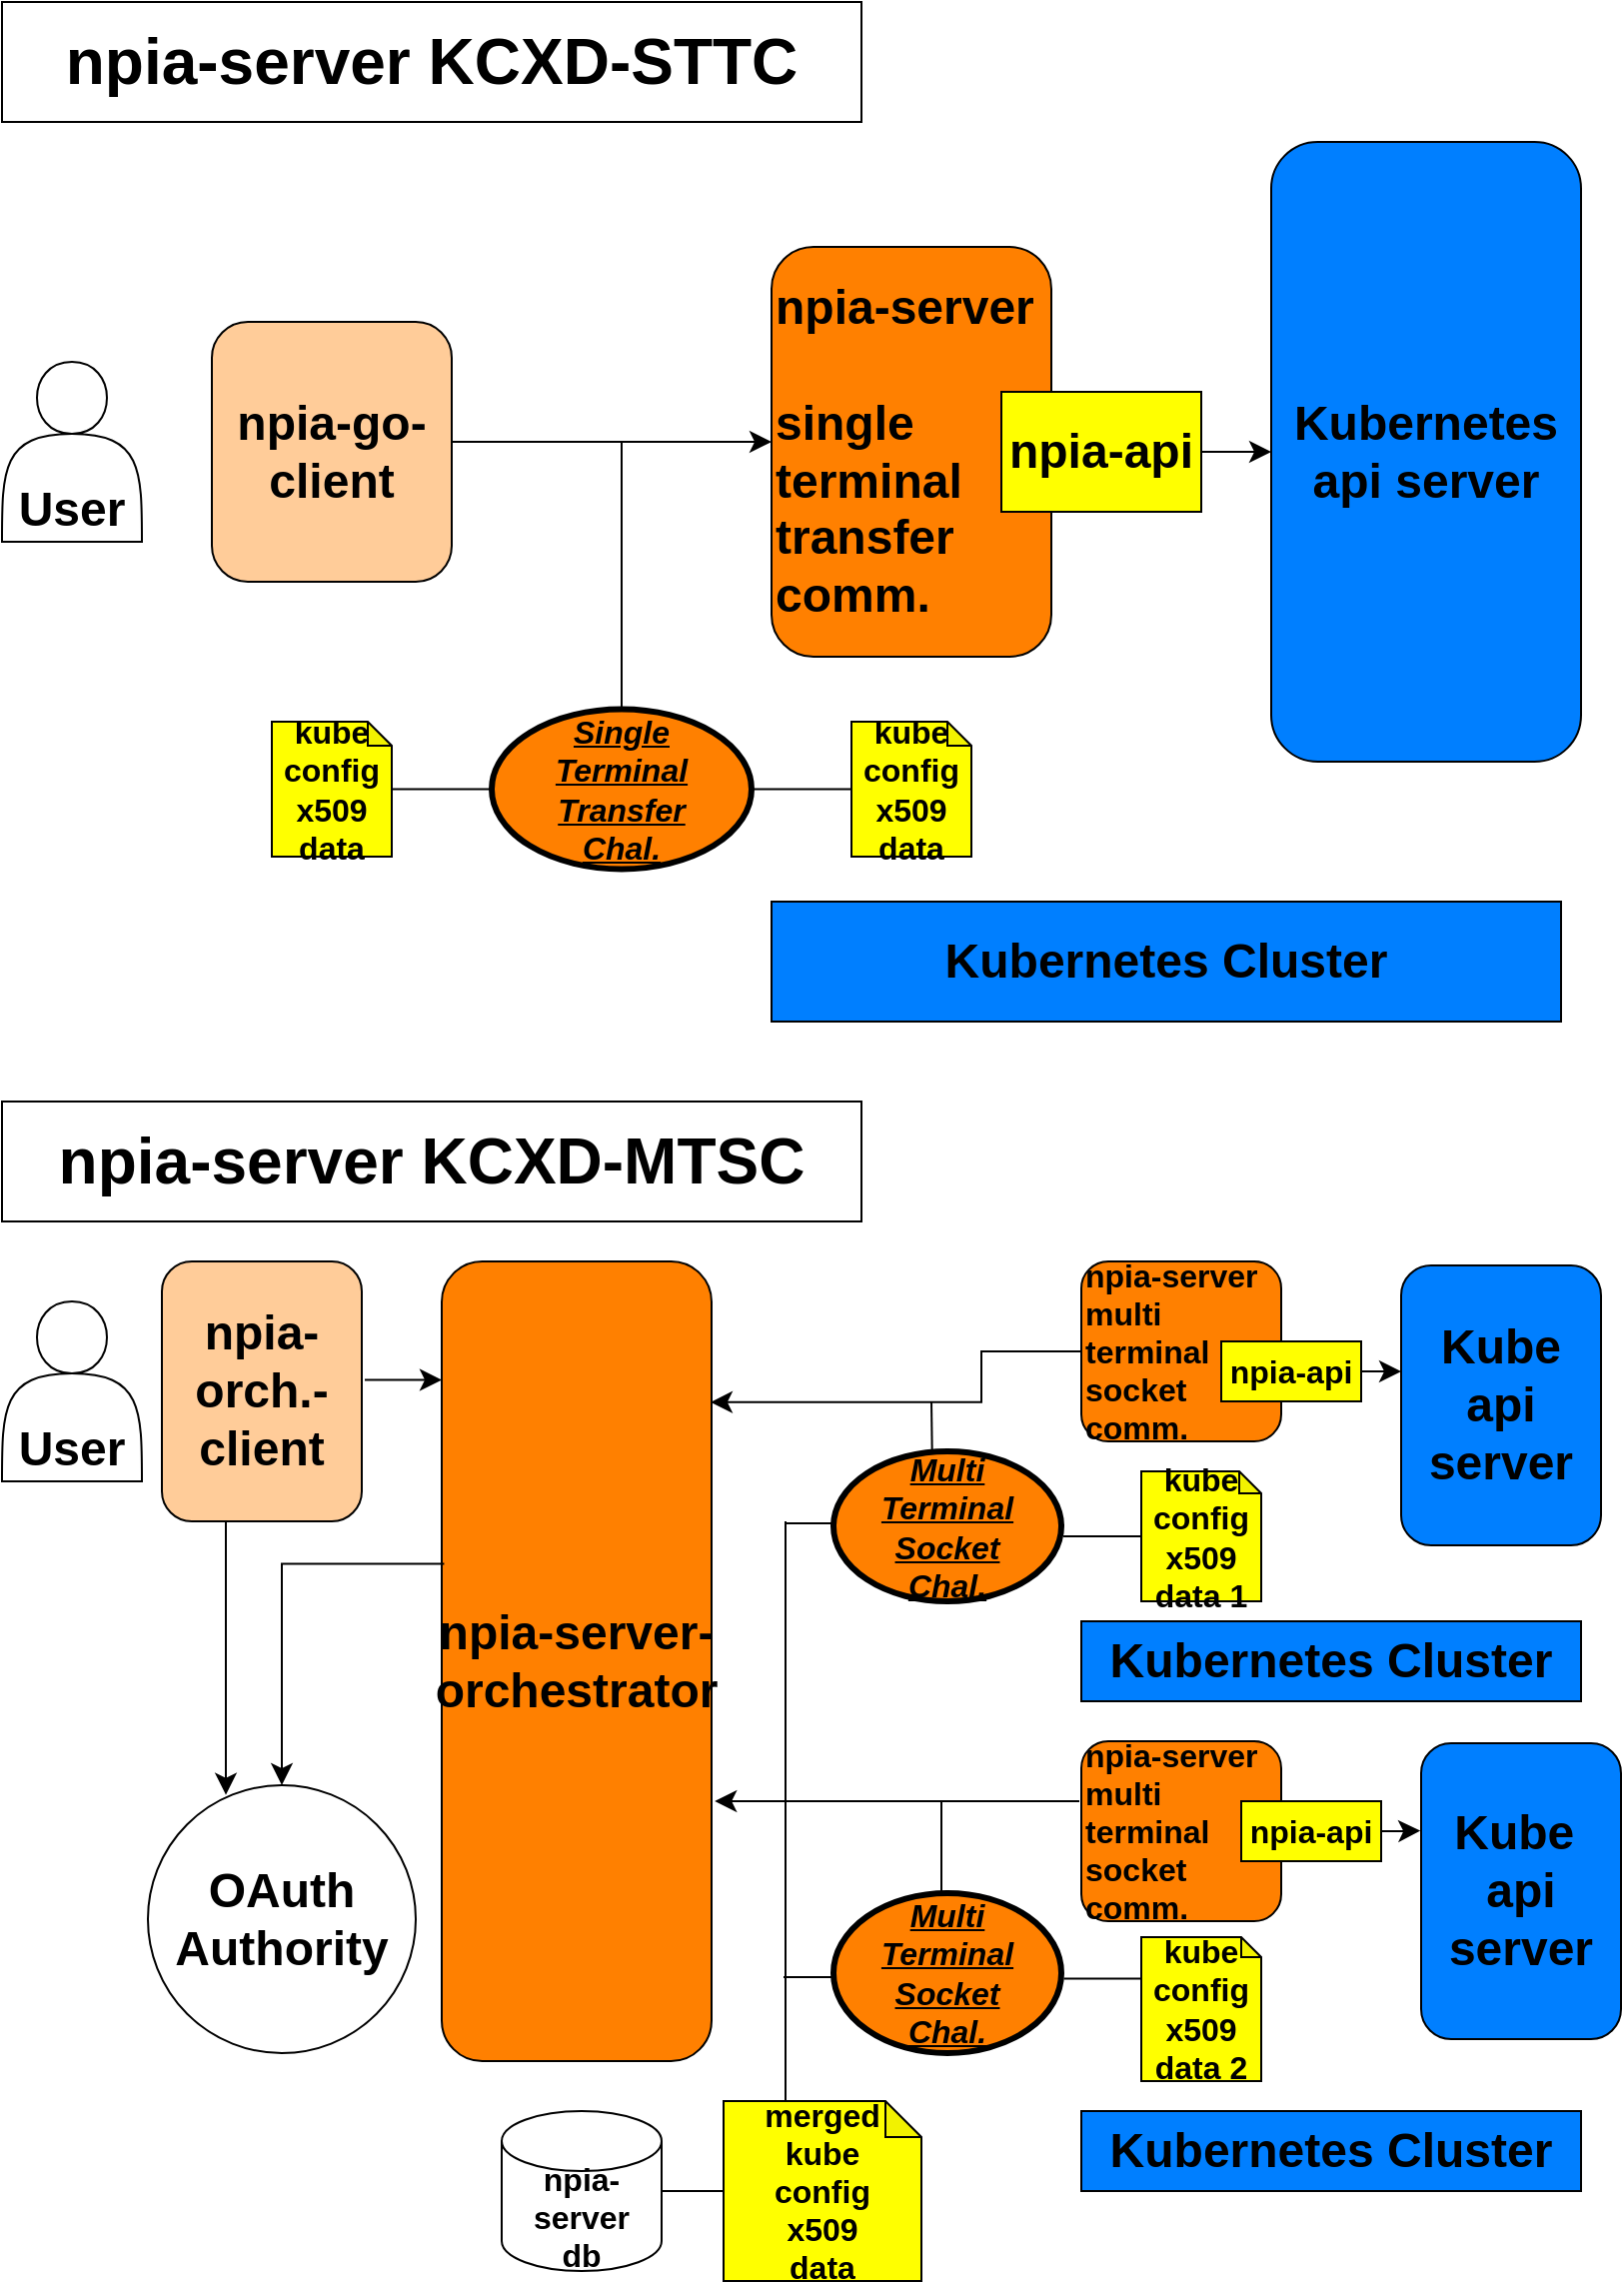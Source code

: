 <mxfile version="21.6.5" type="device">
  <diagram name="페이지-1" id="0b34LrqIym16WMbHvWpZ">
    <mxGraphModel dx="638" dy="895" grid="1" gridSize="10" guides="1" tooltips="1" connect="1" arrows="1" fold="1" page="1" pageScale="1" pageWidth="827" pageHeight="1169" math="0" shadow="0">
      <root>
        <mxCell id="0" />
        <mxCell id="1" parent="0" />
        <mxCell id="sxcvnOyQPPzPX0grKyA3-1" value="npia-server KCXD-STTC" style="rounded=0;whiteSpace=wrap;html=1;fontStyle=1;fontSize=32;" parent="1" vertex="1">
          <mxGeometry x="840" y="10" width="430" height="60" as="geometry" />
        </mxCell>
        <mxCell id="sxcvnOyQPPzPX0grKyA3-3" value="&lt;br&gt;&lt;br&gt;User" style="shape=actor;whiteSpace=wrap;html=1;fontStyle=1;fontSize=24;" parent="1" vertex="1">
          <mxGeometry x="840" y="190" width="70" height="90" as="geometry" />
        </mxCell>
        <mxCell id="sxcvnOyQPPzPX0grKyA3-4" value="npia-go-client" style="rounded=1;whiteSpace=wrap;html=1;fontStyle=1;fontSize=24;fillColor=#FFCC99;" parent="1" vertex="1">
          <mxGeometry x="945" y="170" width="120" height="130" as="geometry" />
        </mxCell>
        <mxCell id="sxcvnOyQPPzPX0grKyA3-5" value="npia-server&lt;br&gt;&lt;br&gt;single terminal&lt;br&gt;transfer&lt;br&gt;comm." style="rounded=1;whiteSpace=wrap;html=1;fontSize=24;fontStyle=1;align=left;verticalAlign=middle;fillColor=#FF8000;" parent="1" vertex="1">
          <mxGeometry x="1225" y="132.5" width="140" height="205" as="geometry" />
        </mxCell>
        <mxCell id="sxcvnOyQPPzPX0grKyA3-6" value="kube&lt;br&gt;config&lt;br&gt;x509&lt;br&gt;data" style="shape=note;whiteSpace=wrap;html=1;backgroundOutline=1;darkOpacity=0.05;size=12;fontStyle=1;fontSize=16;fillColor=#FFFF00;" parent="1" vertex="1">
          <mxGeometry x="975" y="370" width="60" height="67.5" as="geometry" />
        </mxCell>
        <mxCell id="sxcvnOyQPPzPX0grKyA3-8" value="kube&lt;br&gt;config&lt;br&gt;x509&lt;br&gt;data" style="shape=note;whiteSpace=wrap;html=1;backgroundOutline=1;darkOpacity=0.05;size=12;fontStyle=1;fontSize=16;fillColor=#FFFF00;" parent="1" vertex="1">
          <mxGeometry x="1265" y="370" width="60" height="67.5" as="geometry" />
        </mxCell>
        <mxCell id="sxcvnOyQPPzPX0grKyA3-9" value="Kubernetes Cluster" style="rounded=0;whiteSpace=wrap;html=1;fontStyle=1;fontSize=24;fillColor=#007FFF;" parent="1" vertex="1">
          <mxGeometry x="1225" y="460" width="395" height="60" as="geometry" />
        </mxCell>
        <mxCell id="sxcvnOyQPPzPX0grKyA3-10" value="Kubernetes&lt;br&gt;api server" style="rounded=1;whiteSpace=wrap;html=1;fontStyle=1;fontSize=24;fillColor=#007FFF;" parent="1" vertex="1">
          <mxGeometry x="1475" y="80" width="155" height="310" as="geometry" />
        </mxCell>
        <mxCell id="sxcvnOyQPPzPX0grKyA3-11" value="npia-api" style="rounded=0;whiteSpace=wrap;html=1;fontStyle=1;fontSize=24;fillColor=#FFFF00;" parent="1" vertex="1">
          <mxGeometry x="1340" y="205" width="100" height="60" as="geometry" />
        </mxCell>
        <mxCell id="sxcvnOyQPPzPX0grKyA3-12" value="" style="edgeStyle=segmentEdgeStyle;endArrow=classic;html=1;curved=0;rounded=0;endSize=8;startSize=8;" parent="1" edge="1">
          <mxGeometry width="50" height="50" relative="1" as="geometry">
            <mxPoint x="1065" y="230" as="sourcePoint" />
            <mxPoint x="1225" y="230" as="targetPoint" />
          </mxGeometry>
        </mxCell>
        <mxCell id="sxcvnOyQPPzPX0grKyA3-13" value="" style="edgeStyle=segmentEdgeStyle;endArrow=classic;html=1;curved=0;rounded=0;endSize=8;startSize=8;exitX=1;exitY=0.5;exitDx=0;exitDy=0;entryX=0;entryY=0.5;entryDx=0;entryDy=0;" parent="1" source="sxcvnOyQPPzPX0grKyA3-11" target="sxcvnOyQPPzPX0grKyA3-10" edge="1">
          <mxGeometry width="50" height="50" relative="1" as="geometry">
            <mxPoint x="1115" y="50" as="sourcePoint" />
            <mxPoint x="1165" as="targetPoint" />
          </mxGeometry>
        </mxCell>
        <mxCell id="sxcvnOyQPPzPX0grKyA3-14" value="&lt;br&gt;&lt;br&gt;User" style="shape=actor;whiteSpace=wrap;html=1;fontStyle=1;fontSize=24;" parent="1" vertex="1">
          <mxGeometry x="840" y="660" width="70" height="90" as="geometry" />
        </mxCell>
        <mxCell id="sxcvnOyQPPzPX0grKyA3-15" value="npia-orch.-client" style="rounded=1;whiteSpace=wrap;html=1;fontStyle=1;fontSize=24;fillColor=#FFCC99;" parent="1" vertex="1">
          <mxGeometry x="920" y="640" width="100" height="130" as="geometry" />
        </mxCell>
        <mxCell id="sxcvnOyQPPzPX0grKyA3-16" value="npia-server-&lt;br&gt;orchestrator" style="rounded=1;whiteSpace=wrap;html=1;fontStyle=1;fontSize=24;fillColor=#FF8000;" parent="1" vertex="1">
          <mxGeometry x="1060" y="640" width="135" height="400" as="geometry" />
        </mxCell>
        <mxCell id="sxcvnOyQPPzPX0grKyA3-17" value="npia-server KCXD-MTSC" style="rounded=0;whiteSpace=wrap;html=1;fontStyle=1;fontSize=32;" parent="1" vertex="1">
          <mxGeometry x="840" y="560" width="430" height="60" as="geometry" />
        </mxCell>
        <mxCell id="sxcvnOyQPPzPX0grKyA3-18" value="npia-server&lt;br&gt;db" style="shape=cylinder3;whiteSpace=wrap;html=1;boundedLbl=1;backgroundOutline=1;size=15;fontStyle=1;fontSize=16;" parent="1" vertex="1">
          <mxGeometry x="1090" y="1065" width="80" height="80" as="geometry" />
        </mxCell>
        <mxCell id="sxcvnOyQPPzPX0grKyA3-19" value="npia-server&lt;br&gt;multi&lt;br&gt;terminal&lt;br&gt;socket&lt;br&gt;comm." style="rounded=1;whiteSpace=wrap;html=1;fontStyle=1;fontSize=16;align=left;fillColor=#FF8000;" parent="1" vertex="1">
          <mxGeometry x="1380" y="640" width="100" height="90" as="geometry" />
        </mxCell>
        <mxCell id="sxcvnOyQPPzPX0grKyA3-20" value="npia-server&lt;br&gt;multi&lt;br&gt;terminal&lt;br&gt;socket&lt;br&gt;comm." style="rounded=1;whiteSpace=wrap;html=1;fontStyle=1;fontSize=16;align=left;fillColor=#FF8000;" parent="1" vertex="1">
          <mxGeometry x="1380" y="880" width="100" height="90" as="geometry" />
        </mxCell>
        <mxCell id="sxcvnOyQPPzPX0grKyA3-23" value="Kube&lt;br&gt;api&lt;br&gt;server" style="rounded=1;whiteSpace=wrap;html=1;fontStyle=1;fontSize=24;fillColor=#007FFF;" parent="1" vertex="1">
          <mxGeometry x="1540" y="642" width="100" height="140" as="geometry" />
        </mxCell>
        <mxCell id="sxcvnOyQPPzPX0grKyA3-24" value="Kube&amp;nbsp;&lt;br&gt;api&lt;br&gt;server" style="rounded=1;whiteSpace=wrap;html=1;fontStyle=1;fontSize=24;fillColor=#007FFF;" parent="1" vertex="1">
          <mxGeometry x="1550" y="881" width="100" height="148" as="geometry" />
        </mxCell>
        <mxCell id="sxcvnOyQPPzPX0grKyA3-26" value="Kubernetes Cluster" style="rounded=0;whiteSpace=wrap;html=1;fontStyle=1;fontSize=24;fillColor=#007FFF;" parent="1" vertex="1">
          <mxGeometry x="1380" y="820" width="250" height="40" as="geometry" />
        </mxCell>
        <mxCell id="sxcvnOyQPPzPX0grKyA3-27" value="Kubernetes Cluster" style="rounded=0;whiteSpace=wrap;html=1;fontStyle=1;fontSize=24;fillColor=#007FFF;" parent="1" vertex="1">
          <mxGeometry x="1380" y="1065" width="250" height="40" as="geometry" />
        </mxCell>
        <mxCell id="sxcvnOyQPPzPX0grKyA3-28" value="npia-api" style="rounded=0;whiteSpace=wrap;html=1;fontStyle=1;fontSize=16;fillColor=#FFFF00;" parent="1" vertex="1">
          <mxGeometry x="1450" y="680" width="70" height="30" as="geometry" />
        </mxCell>
        <mxCell id="sxcvnOyQPPzPX0grKyA3-29" value="npia-api" style="rounded=0;whiteSpace=wrap;html=1;fontStyle=1;fontSize=16;fillColor=#FFFF00;" parent="1" vertex="1">
          <mxGeometry x="1460" y="910" width="70" height="30" as="geometry" />
        </mxCell>
        <mxCell id="sxcvnOyQPPzPX0grKyA3-30" value="kube&lt;br&gt;config&lt;br&gt;x509&lt;br&gt;data 1" style="shape=note;whiteSpace=wrap;html=1;backgroundOutline=1;darkOpacity=0.05;size=11;fontStyle=1;fontSize=16;fillColor=#FFFF00;" parent="1" vertex="1">
          <mxGeometry x="1410" y="745" width="60" height="65" as="geometry" />
        </mxCell>
        <mxCell id="sxcvnOyQPPzPX0grKyA3-31" value="kube&lt;br&gt;config&lt;br&gt;x509&lt;br&gt;data 2" style="shape=note;whiteSpace=wrap;html=1;backgroundOutline=1;darkOpacity=0.05;size=10;fontStyle=1;fontSize=16;fillColor=#FFFF00;" parent="1" vertex="1">
          <mxGeometry x="1410" y="978" width="60" height="72" as="geometry" />
        </mxCell>
        <mxCell id="sxcvnOyQPPzPX0grKyA3-32" value="merged&lt;br&gt;kube&lt;br&gt;config&lt;br&gt;x509&lt;br&gt;data" style="shape=note;whiteSpace=wrap;html=1;backgroundOutline=1;darkOpacity=0.05;size=18;fontStyle=1;fontSize=16;fillColor=#FFFF00;" parent="1" vertex="1">
          <mxGeometry x="1201" y="1060" width="99" height="90" as="geometry" />
        </mxCell>
        <mxCell id="sxcvnOyQPPzPX0grKyA3-33" value="OAuth&lt;br&gt;Authority" style="ellipse;whiteSpace=wrap;html=1;aspect=fixed;fontStyle=1;fontSize=24;" parent="1" vertex="1">
          <mxGeometry x="913" y="902" width="134" height="134" as="geometry" />
        </mxCell>
        <mxCell id="sxcvnOyQPPzPX0grKyA3-34" value="" style="edgeStyle=segmentEdgeStyle;endArrow=classic;html=1;curved=0;rounded=0;endSize=8;startSize=8;exitX=1.015;exitY=0.456;exitDx=0;exitDy=0;exitPerimeter=0;" parent="1" source="sxcvnOyQPPzPX0grKyA3-15" target="sxcvnOyQPPzPX0grKyA3-16" edge="1">
          <mxGeometry width="50" height="50" relative="1" as="geometry">
            <mxPoint x="1040" y="700" as="sourcePoint" />
            <mxPoint x="1070" y="750" as="targetPoint" />
            <Array as="points">
              <mxPoint x="1060" y="699" />
              <mxPoint x="1060" y="840" />
            </Array>
          </mxGeometry>
        </mxCell>
        <mxCell id="sxcvnOyQPPzPX0grKyA3-35" value="" style="edgeStyle=segmentEdgeStyle;endArrow=classic;html=1;curved=0;rounded=0;endSize=8;startSize=8;exitX=0;exitY=0.5;exitDx=0;exitDy=0;entryX=0.996;entryY=0.176;entryDx=0;entryDy=0;entryPerimeter=0;" parent="1" source="sxcvnOyQPPzPX0grKyA3-19" target="sxcvnOyQPPzPX0grKyA3-16" edge="1">
          <mxGeometry width="50" height="50" relative="1" as="geometry">
            <mxPoint x="1370" y="730" as="sourcePoint" />
            <mxPoint x="1260" y="710" as="targetPoint" />
            <Array as="points">
              <mxPoint x="1330" y="685" />
              <mxPoint x="1330" y="710" />
            </Array>
          </mxGeometry>
        </mxCell>
        <mxCell id="sxcvnOyQPPzPX0grKyA3-36" value="" style="edgeStyle=segmentEdgeStyle;endArrow=classic;html=1;curved=0;rounded=0;endSize=8;startSize=8;entryX=1.012;entryY=0.674;entryDx=0;entryDy=0;entryPerimeter=0;" parent="1" target="sxcvnOyQPPzPX0grKyA3-16" edge="1">
          <mxGeometry width="50" height="50" relative="1" as="geometry">
            <mxPoint x="1379" y="910" as="sourcePoint" />
            <mxPoint x="1259" y="910" as="targetPoint" />
            <Array as="points" />
          </mxGeometry>
        </mxCell>
        <mxCell id="sxcvnOyQPPzPX0grKyA3-37" value="" style="edgeStyle=segmentEdgeStyle;endArrow=classic;html=1;curved=0;rounded=0;endSize=8;startSize=8;exitX=1;exitY=0.5;exitDx=0;exitDy=0;" parent="1" source="sxcvnOyQPPzPX0grKyA3-28" edge="1">
          <mxGeometry width="50" height="50" relative="1" as="geometry">
            <mxPoint x="1330" y="840" as="sourcePoint" />
            <mxPoint x="1540" y="695" as="targetPoint" />
          </mxGeometry>
        </mxCell>
        <mxCell id="sxcvnOyQPPzPX0grKyA3-38" value="" style="edgeStyle=segmentEdgeStyle;endArrow=classic;html=1;curved=0;rounded=0;endSize=8;startSize=8;entryX=-0.004;entryY=0.296;entryDx=0;entryDy=0;entryPerimeter=0;exitX=1;exitY=0.5;exitDx=0;exitDy=0;" parent="1" source="sxcvnOyQPPzPX0grKyA3-29" target="sxcvnOyQPPzPX0grKyA3-24" edge="1">
          <mxGeometry width="50" height="50" relative="1" as="geometry">
            <mxPoint x="1500" y="1020" as="sourcePoint" />
            <mxPoint x="1410" y="838" as="targetPoint" />
            <Array as="points">
              <mxPoint x="1540" y="924" />
            </Array>
          </mxGeometry>
        </mxCell>
        <mxCell id="sxcvnOyQPPzPX0grKyA3-39" value="" style="edgeStyle=segmentEdgeStyle;endArrow=classic;html=1;curved=0;rounded=0;endSize=8;startSize=8;entryX=0.291;entryY=0.036;entryDx=0;entryDy=0;exitX=0.25;exitY=1;exitDx=0;exitDy=0;entryPerimeter=0;" parent="1" source="sxcvnOyQPPzPX0grKyA3-15" target="sxcvnOyQPPzPX0grKyA3-33" edge="1">
          <mxGeometry width="50" height="50" relative="1" as="geometry">
            <mxPoint x="970" y="800" as="sourcePoint" />
            <mxPoint x="1100" y="840" as="targetPoint" />
          </mxGeometry>
        </mxCell>
        <mxCell id="sxcvnOyQPPzPX0grKyA3-40" value="" style="edgeStyle=segmentEdgeStyle;endArrow=classic;html=1;curved=0;rounded=0;endSize=8;startSize=8;exitX=0.009;exitY=0.378;exitDx=0;exitDy=0;exitPerimeter=0;" parent="1" source="sxcvnOyQPPzPX0grKyA3-16" target="sxcvnOyQPPzPX0grKyA3-33" edge="1">
          <mxGeometry width="50" height="50" relative="1" as="geometry">
            <mxPoint x="1011" y="905" as="sourcePoint" />
            <mxPoint x="990" y="810" as="targetPoint" />
            <Array as="points">
              <mxPoint x="980" y="791" />
            </Array>
          </mxGeometry>
        </mxCell>
        <mxCell id="sxcvnOyQPPzPX0grKyA3-41" value="Single&lt;br style=&quot;font-size: 16px;&quot;&gt;Terminal&lt;br style=&quot;font-size: 16px;&quot;&gt;Transfer&lt;br style=&quot;font-size: 16px;&quot;&gt;Chal." style="ellipse;whiteSpace=wrap;html=1;fontStyle=7;fontSize=16;fillColor=#FF8000;perimeterSpacing=0;strokeWidth=3;" parent="1" vertex="1">
          <mxGeometry x="1085" y="363.75" width="130" height="80" as="geometry" />
        </mxCell>
        <mxCell id="sxcvnOyQPPzPX0grKyA3-43" value="" style="endArrow=none;html=1;rounded=0;exitX=0.5;exitY=0;exitDx=0;exitDy=0;" parent="1" source="sxcvnOyQPPzPX0grKyA3-41" edge="1">
          <mxGeometry width="50" height="50" relative="1" as="geometry">
            <mxPoint x="1050" y="540" as="sourcePoint" />
            <mxPoint x="1150" y="230" as="targetPoint" />
          </mxGeometry>
        </mxCell>
        <mxCell id="sxcvnOyQPPzPX0grKyA3-44" value="" style="endArrow=none;html=1;rounded=0;entryX=0;entryY=0.5;entryDx=0;entryDy=0;" parent="1" source="sxcvnOyQPPzPX0grKyA3-6" target="sxcvnOyQPPzPX0grKyA3-41" edge="1">
          <mxGeometry width="50" height="50" relative="1" as="geometry">
            <mxPoint x="1040" y="404" as="sourcePoint" />
            <mxPoint x="1100" y="490" as="targetPoint" />
          </mxGeometry>
        </mxCell>
        <mxCell id="sxcvnOyQPPzPX0grKyA3-45" value="" style="endArrow=none;html=1;rounded=0;entryX=0;entryY=0.5;entryDx=0;entryDy=0;entryPerimeter=0;exitX=1;exitY=0.5;exitDx=0;exitDy=0;" parent="1" source="sxcvnOyQPPzPX0grKyA3-41" target="sxcvnOyQPPzPX0grKyA3-8" edge="1">
          <mxGeometry width="50" height="50" relative="1" as="geometry">
            <mxPoint x="1000" y="540" as="sourcePoint" />
            <mxPoint x="1050" y="490" as="targetPoint" />
          </mxGeometry>
        </mxCell>
        <mxCell id="sxcvnOyQPPzPX0grKyA3-46" value="Multi&lt;br&gt;Terminal&lt;br&gt;Socket&lt;br&gt;Chal." style="ellipse;whiteSpace=wrap;html=1;fontStyle=7;fontSize=16;fillColor=#FF8000;strokeWidth=3;" parent="1" vertex="1">
          <mxGeometry x="1256" y="735" width="114" height="75" as="geometry" />
        </mxCell>
        <mxCell id="sxcvnOyQPPzPX0grKyA3-47" value="Multi&lt;br&gt;Terminal&lt;br&gt;Socket&lt;br&gt;Chal." style="ellipse;whiteSpace=wrap;html=1;fontStyle=7;fontSize=16;fillColor=#FF8000;strokeWidth=3;" parent="1" vertex="1">
          <mxGeometry x="1256" y="956" width="114" height="80" as="geometry" />
        </mxCell>
        <mxCell id="sxcvnOyQPPzPX0grKyA3-48" value="" style="endArrow=none;html=1;rounded=0;exitX=0.433;exitY=0.015;exitDx=0;exitDy=0;exitPerimeter=0;" parent="1" source="sxcvnOyQPPzPX0grKyA3-46" edge="1">
          <mxGeometry width="50" height="50" relative="1" as="geometry">
            <mxPoint x="1295" y="730" as="sourcePoint" />
            <mxPoint x="1305" y="710" as="targetPoint" />
          </mxGeometry>
        </mxCell>
        <mxCell id="sxcvnOyQPPzPX0grKyA3-49" value="" style="endArrow=none;html=1;rounded=0;exitX=0;exitY=0.5;exitDx=0;exitDy=0;exitPerimeter=0;entryX=1.009;entryY=0.567;entryDx=0;entryDy=0;entryPerimeter=0;" parent="1" source="sxcvnOyQPPzPX0grKyA3-30" target="sxcvnOyQPPzPX0grKyA3-46" edge="1">
          <mxGeometry width="50" height="50" relative="1" as="geometry">
            <mxPoint x="1290" y="950" as="sourcePoint" />
            <mxPoint x="1340" y="900" as="targetPoint" />
          </mxGeometry>
        </mxCell>
        <mxCell id="sxcvnOyQPPzPX0grKyA3-50" value="" style="endArrow=none;html=1;rounded=0;entryX=1.011;entryY=0.535;entryDx=0;entryDy=0;entryPerimeter=0;exitX=0;exitY=0.289;exitDx=0;exitDy=0;exitPerimeter=0;" parent="1" source="sxcvnOyQPPzPX0grKyA3-31" target="sxcvnOyQPPzPX0grKyA3-47" edge="1">
          <mxGeometry width="50" height="50" relative="1" as="geometry">
            <mxPoint x="1410" y="997" as="sourcePoint" />
            <mxPoint x="1340" y="900" as="targetPoint" />
          </mxGeometry>
        </mxCell>
        <mxCell id="sxcvnOyQPPzPX0grKyA3-51" value="" style="endArrow=none;html=1;rounded=0;" parent="1" edge="1">
          <mxGeometry width="50" height="50" relative="1" as="geometry">
            <mxPoint x="1310" y="957" as="sourcePoint" />
            <mxPoint x="1310" y="910" as="targetPoint" />
          </mxGeometry>
        </mxCell>
        <mxCell id="sxcvnOyQPPzPX0grKyA3-52" value="" style="endArrow=none;html=1;rounded=0;exitX=0;exitY=0;exitDx=31;exitDy=0;exitPerimeter=0;" parent="1" source="sxcvnOyQPPzPX0grKyA3-32" edge="1">
          <mxGeometry width="50" height="50" relative="1" as="geometry">
            <mxPoint x="1250" y="940" as="sourcePoint" />
            <mxPoint x="1232" y="770" as="targetPoint" />
          </mxGeometry>
        </mxCell>
        <mxCell id="sxcvnOyQPPzPX0grKyA3-53" value="" style="endArrow=none;html=1;rounded=0;entryX=0;entryY=0.5;entryDx=0;entryDy=0;" parent="1" edge="1">
          <mxGeometry width="50" height="50" relative="1" as="geometry">
            <mxPoint x="1232" y="771" as="sourcePoint" />
            <mxPoint x="1257" y="771" as="targetPoint" />
          </mxGeometry>
        </mxCell>
        <mxCell id="sxcvnOyQPPzPX0grKyA3-54" value="" style="endArrow=none;html=1;rounded=0;" parent="1" edge="1">
          <mxGeometry width="50" height="50" relative="1" as="geometry">
            <mxPoint x="1231" y="998" as="sourcePoint" />
            <mxPoint x="1256" y="998" as="targetPoint" />
          </mxGeometry>
        </mxCell>
        <mxCell id="sxcvnOyQPPzPX0grKyA3-55" value="" style="endArrow=none;html=1;rounded=0;exitX=1;exitY=0.5;exitDx=0;exitDy=0;exitPerimeter=0;entryX=0;entryY=0.5;entryDx=0;entryDy=0;entryPerimeter=0;" parent="1" source="sxcvnOyQPPzPX0grKyA3-18" target="sxcvnOyQPPzPX0grKyA3-32" edge="1">
          <mxGeometry width="50" height="50" relative="1" as="geometry">
            <mxPoint x="1200" y="1120" as="sourcePoint" />
            <mxPoint x="1250" y="1070" as="targetPoint" />
          </mxGeometry>
        </mxCell>
      </root>
    </mxGraphModel>
  </diagram>
</mxfile>
